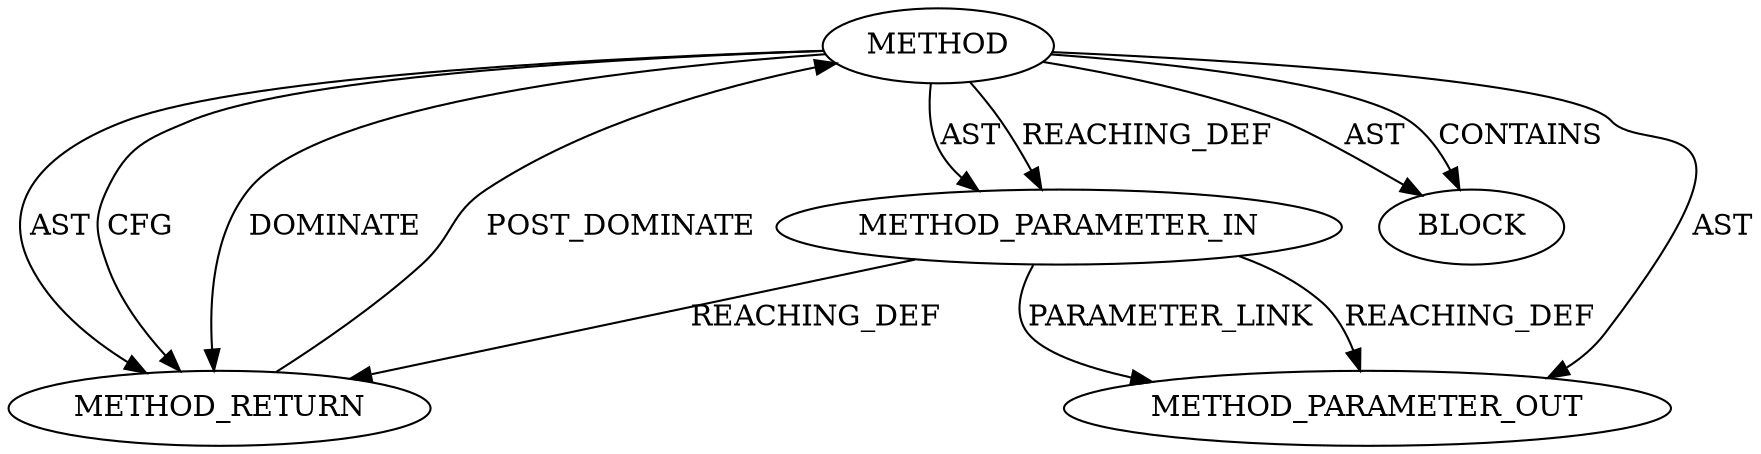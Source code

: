 digraph {
  12863 [label=METHOD AST_PARENT_TYPE="NAMESPACE_BLOCK" AST_PARENT_FULL_NAME="<global>" ORDER=0 CODE="<empty>" FULL_NAME="ceph_con_reset_session" IS_EXTERNAL=true FILENAME="<empty>" SIGNATURE="" NAME="ceph_con_reset_session"]
  13586 [label=METHOD_PARAMETER_OUT ORDER=1 CODE="p1" IS_VARIADIC=false TYPE_FULL_NAME="ANY" EVALUATION_STRATEGY="BY_VALUE" INDEX=1 NAME="p1"]
  12866 [label=METHOD_RETURN ORDER=2 CODE="RET" TYPE_FULL_NAME="ANY" EVALUATION_STRATEGY="BY_VALUE"]
  12864 [label=METHOD_PARAMETER_IN ORDER=1 CODE="p1" IS_VARIADIC=false TYPE_FULL_NAME="ANY" EVALUATION_STRATEGY="BY_VALUE" INDEX=1 NAME="p1"]
  12865 [label=BLOCK ORDER=1 ARGUMENT_INDEX=1 CODE="<empty>" TYPE_FULL_NAME="ANY"]
  12863 -> 12864 [label=AST ]
  12863 -> 12865 [label=AST ]
  12864 -> 13586 [label=REACHING_DEF VARIABLE="p1"]
  12864 -> 12866 [label=REACHING_DEF VARIABLE="p1"]
  12863 -> 12866 [label=CFG ]
  12864 -> 13586 [label=PARAMETER_LINK ]
  12863 -> 12866 [label=DOMINATE ]
  12866 -> 12863 [label=POST_DOMINATE ]
  12863 -> 12864 [label=REACHING_DEF VARIABLE=""]
  12863 -> 12865 [label=CONTAINS ]
  12863 -> 13586 [label=AST ]
  12863 -> 12866 [label=AST ]
}
